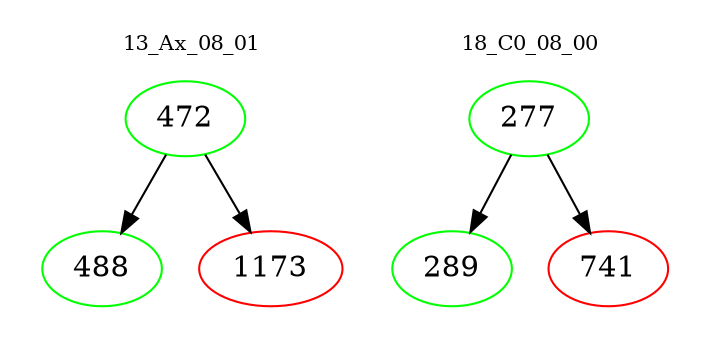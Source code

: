 digraph{
subgraph cluster_0 {
color = white
label = "13_Ax_08_01";
fontsize=10;
T0_472 [label="472", color="green"]
T0_472 -> T0_488 [color="black"]
T0_488 [label="488", color="green"]
T0_472 -> T0_1173 [color="black"]
T0_1173 [label="1173", color="red"]
}
subgraph cluster_1 {
color = white
label = "18_C0_08_00";
fontsize=10;
T1_277 [label="277", color="green"]
T1_277 -> T1_289 [color="black"]
T1_289 [label="289", color="green"]
T1_277 -> T1_741 [color="black"]
T1_741 [label="741", color="red"]
}
}

